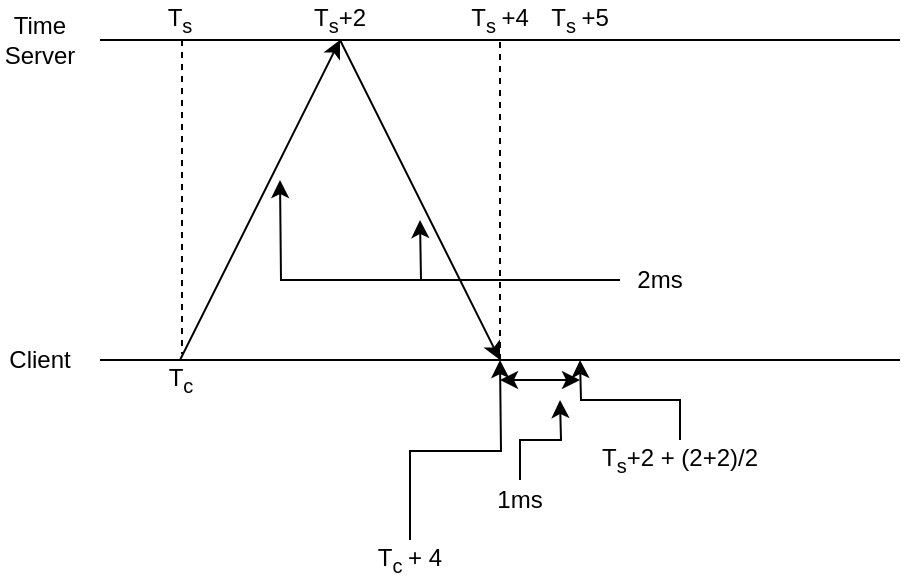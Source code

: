 <mxfile version="14.3.0" type="github"><diagram id="CY_wyASWaagrODufzp7q" name="Page-1"><mxGraphModel dx="868" dy="451" grid="1" gridSize="10" guides="1" tooltips="1" connect="1" arrows="1" fold="1" page="1" pageScale="1" pageWidth="850" pageHeight="1100" math="0" shadow="0"><root><mxCell id="0"/><mxCell id="1" parent="0"/><mxCell id="lnX-pU4_OKSXCmOhVabP-1" value="" style="endArrow=none;html=1;" edge="1" parent="1"><mxGeometry width="50" height="50" relative="1" as="geometry"><mxPoint x="80" y="200" as="sourcePoint"/><mxPoint x="480" y="200" as="targetPoint"/></mxGeometry></mxCell><mxCell id="lnX-pU4_OKSXCmOhVabP-2" value="" style="endArrow=none;html=1;" edge="1" parent="1"><mxGeometry width="50" height="50" relative="1" as="geometry"><mxPoint x="80" y="360" as="sourcePoint"/><mxPoint x="480" y="360" as="targetPoint"/></mxGeometry></mxCell><mxCell id="lnX-pU4_OKSXCmOhVabP-3" value="" style="endArrow=classic;html=1;" edge="1" parent="1"><mxGeometry width="50" height="50" relative="1" as="geometry"><mxPoint x="120" y="360" as="sourcePoint"/><mxPoint x="200" y="200" as="targetPoint"/></mxGeometry></mxCell><mxCell id="lnX-pU4_OKSXCmOhVabP-4" value="Client" style="text;html=1;strokeColor=none;fillColor=none;align=center;verticalAlign=middle;whiteSpace=wrap;rounded=0;" vertex="1" parent="1"><mxGeometry x="30" y="350" width="40" height="20" as="geometry"/></mxCell><mxCell id="lnX-pU4_OKSXCmOhVabP-5" value="Time Server" style="text;html=1;strokeColor=none;fillColor=none;align=center;verticalAlign=middle;whiteSpace=wrap;rounded=0;" vertex="1" parent="1"><mxGeometry x="30" y="190" width="40" height="20" as="geometry"/></mxCell><mxCell id="lnX-pU4_OKSXCmOhVabP-8" style="edgeStyle=orthogonalEdgeStyle;rounded=0;orthogonalLoop=1;jettySize=auto;html=1;" edge="1" parent="1" source="lnX-pU4_OKSXCmOhVabP-6"><mxGeometry relative="1" as="geometry"><mxPoint x="170" y="270" as="targetPoint"/></mxGeometry></mxCell><mxCell id="lnX-pU4_OKSXCmOhVabP-10" style="edgeStyle=orthogonalEdgeStyle;rounded=0;orthogonalLoop=1;jettySize=auto;html=1;" edge="1" parent="1" source="lnX-pU4_OKSXCmOhVabP-6"><mxGeometry relative="1" as="geometry"><mxPoint x="240" y="290" as="targetPoint"/></mxGeometry></mxCell><mxCell id="lnX-pU4_OKSXCmOhVabP-6" value="2ms" style="text;html=1;strokeColor=none;fillColor=none;align=center;verticalAlign=middle;whiteSpace=wrap;rounded=0;" vertex="1" parent="1"><mxGeometry x="340" y="310" width="40" height="20" as="geometry"/></mxCell><mxCell id="lnX-pU4_OKSXCmOhVabP-9" value="" style="endArrow=classic;html=1;" edge="1" parent="1"><mxGeometry width="50" height="50" relative="1" as="geometry"><mxPoint x="200" y="200" as="sourcePoint"/><mxPoint x="280" y="360" as="targetPoint"/></mxGeometry></mxCell><mxCell id="lnX-pU4_OKSXCmOhVabP-11" value="" style="endArrow=classic;startArrow=classic;html=1;" edge="1" parent="1"><mxGeometry width="50" height="50" relative="1" as="geometry"><mxPoint x="280" y="370" as="sourcePoint"/><mxPoint x="320" y="370" as="targetPoint"/></mxGeometry></mxCell><mxCell id="lnX-pU4_OKSXCmOhVabP-22" style="edgeStyle=orthogonalEdgeStyle;rounded=0;orthogonalLoop=1;jettySize=auto;html=1;" edge="1" parent="1" source="lnX-pU4_OKSXCmOhVabP-12"><mxGeometry relative="1" as="geometry"><mxPoint x="310" y="380" as="targetPoint"/></mxGeometry></mxCell><mxCell id="lnX-pU4_OKSXCmOhVabP-12" value="1ms" style="text;html=1;strokeColor=none;fillColor=none;align=center;verticalAlign=middle;whiteSpace=wrap;rounded=0;" vertex="1" parent="1"><mxGeometry x="270" y="420" width="40" height="20" as="geometry"/></mxCell><mxCell id="lnX-pU4_OKSXCmOhVabP-13" value="T&lt;sub&gt;s&lt;/sub&gt;" style="text;html=1;strokeColor=none;fillColor=none;align=center;verticalAlign=middle;whiteSpace=wrap;rounded=0;" vertex="1" parent="1"><mxGeometry x="100" y="180" width="40" height="20" as="geometry"/></mxCell><mxCell id="lnX-pU4_OKSXCmOhVabP-14" value="T&lt;sub&gt;c&lt;/sub&gt;" style="text;html=1;align=center;verticalAlign=middle;resizable=0;points=[];autosize=1;" vertex="1" parent="1"><mxGeometry x="105" y="360" width="30" height="20" as="geometry"/></mxCell><mxCell id="lnX-pU4_OKSXCmOhVabP-15" value="" style="endArrow=none;dashed=1;html=1;entryX=0.533;entryY=-0.15;entryDx=0;entryDy=0;entryPerimeter=0;" edge="1" parent="1" target="lnX-pU4_OKSXCmOhVabP-14"><mxGeometry width="50" height="50" relative="1" as="geometry"><mxPoint x="121" y="200" as="sourcePoint"/><mxPoint x="450" y="210" as="targetPoint"/></mxGeometry></mxCell><mxCell id="lnX-pU4_OKSXCmOhVabP-19" value="" style="endArrow=none;dashed=1;html=1;" edge="1" parent="1"><mxGeometry width="50" height="50" relative="1" as="geometry"><mxPoint x="280" y="360" as="sourcePoint"/><mxPoint x="280" y="200" as="targetPoint"/></mxGeometry></mxCell><mxCell id="lnX-pU4_OKSXCmOhVabP-25" style="edgeStyle=orthogonalEdgeStyle;rounded=0;orthogonalLoop=1;jettySize=auto;html=1;" edge="1" parent="1" source="lnX-pU4_OKSXCmOhVabP-23"><mxGeometry relative="1" as="geometry"><mxPoint x="280" y="360" as="targetPoint"/></mxGeometry></mxCell><mxCell id="lnX-pU4_OKSXCmOhVabP-23" value="&lt;div align=&quot;justify&quot;&gt;T&lt;sub&gt;c &lt;/sub&gt;+ 4&lt;/div&gt;" style="text;html=1;strokeColor=none;fillColor=none;align=center;verticalAlign=middle;whiteSpace=wrap;rounded=0;" vertex="1" parent="1"><mxGeometry x="190" y="450" width="90" height="20" as="geometry"/></mxCell><mxCell id="lnX-pU4_OKSXCmOhVabP-26" value="T&lt;sub&gt;s &lt;/sub&gt;+4&lt;br&gt;&lt;sub&gt;&lt;/sub&gt;" style="text;html=1;strokeColor=none;fillColor=none;align=center;verticalAlign=middle;whiteSpace=wrap;rounded=0;" vertex="1" parent="1"><mxGeometry x="260" y="180" width="40" height="20" as="geometry"/></mxCell><mxCell id="lnX-pU4_OKSXCmOhVabP-27" value="T&lt;sub&gt;s&lt;/sub&gt;+2" style="text;html=1;strokeColor=none;fillColor=none;align=center;verticalAlign=middle;whiteSpace=wrap;rounded=0;" vertex="1" parent="1"><mxGeometry x="180" y="180" width="40" height="20" as="geometry"/></mxCell><mxCell id="lnX-pU4_OKSXCmOhVabP-28" value="T&lt;sub&gt;s &lt;/sub&gt;+5" style="text;html=1;strokeColor=none;fillColor=none;align=center;verticalAlign=middle;whiteSpace=wrap;rounded=0;" vertex="1" parent="1"><mxGeometry x="300" y="180" width="40" height="20" as="geometry"/></mxCell><mxCell id="lnX-pU4_OKSXCmOhVabP-30" style="edgeStyle=orthogonalEdgeStyle;rounded=0;orthogonalLoop=1;jettySize=auto;html=1;" edge="1" parent="1" source="lnX-pU4_OKSXCmOhVabP-29"><mxGeometry relative="1" as="geometry"><mxPoint x="320" y="360" as="targetPoint"/></mxGeometry></mxCell><mxCell id="lnX-pU4_OKSXCmOhVabP-29" value="T&lt;sub&gt;s&lt;/sub&gt;+2 + (2+2)/2" style="text;html=1;strokeColor=none;fillColor=none;align=center;verticalAlign=middle;whiteSpace=wrap;rounded=0;" vertex="1" parent="1"><mxGeometry x="320" y="400" width="100" height="20" as="geometry"/></mxCell></root></mxGraphModel></diagram></mxfile>
